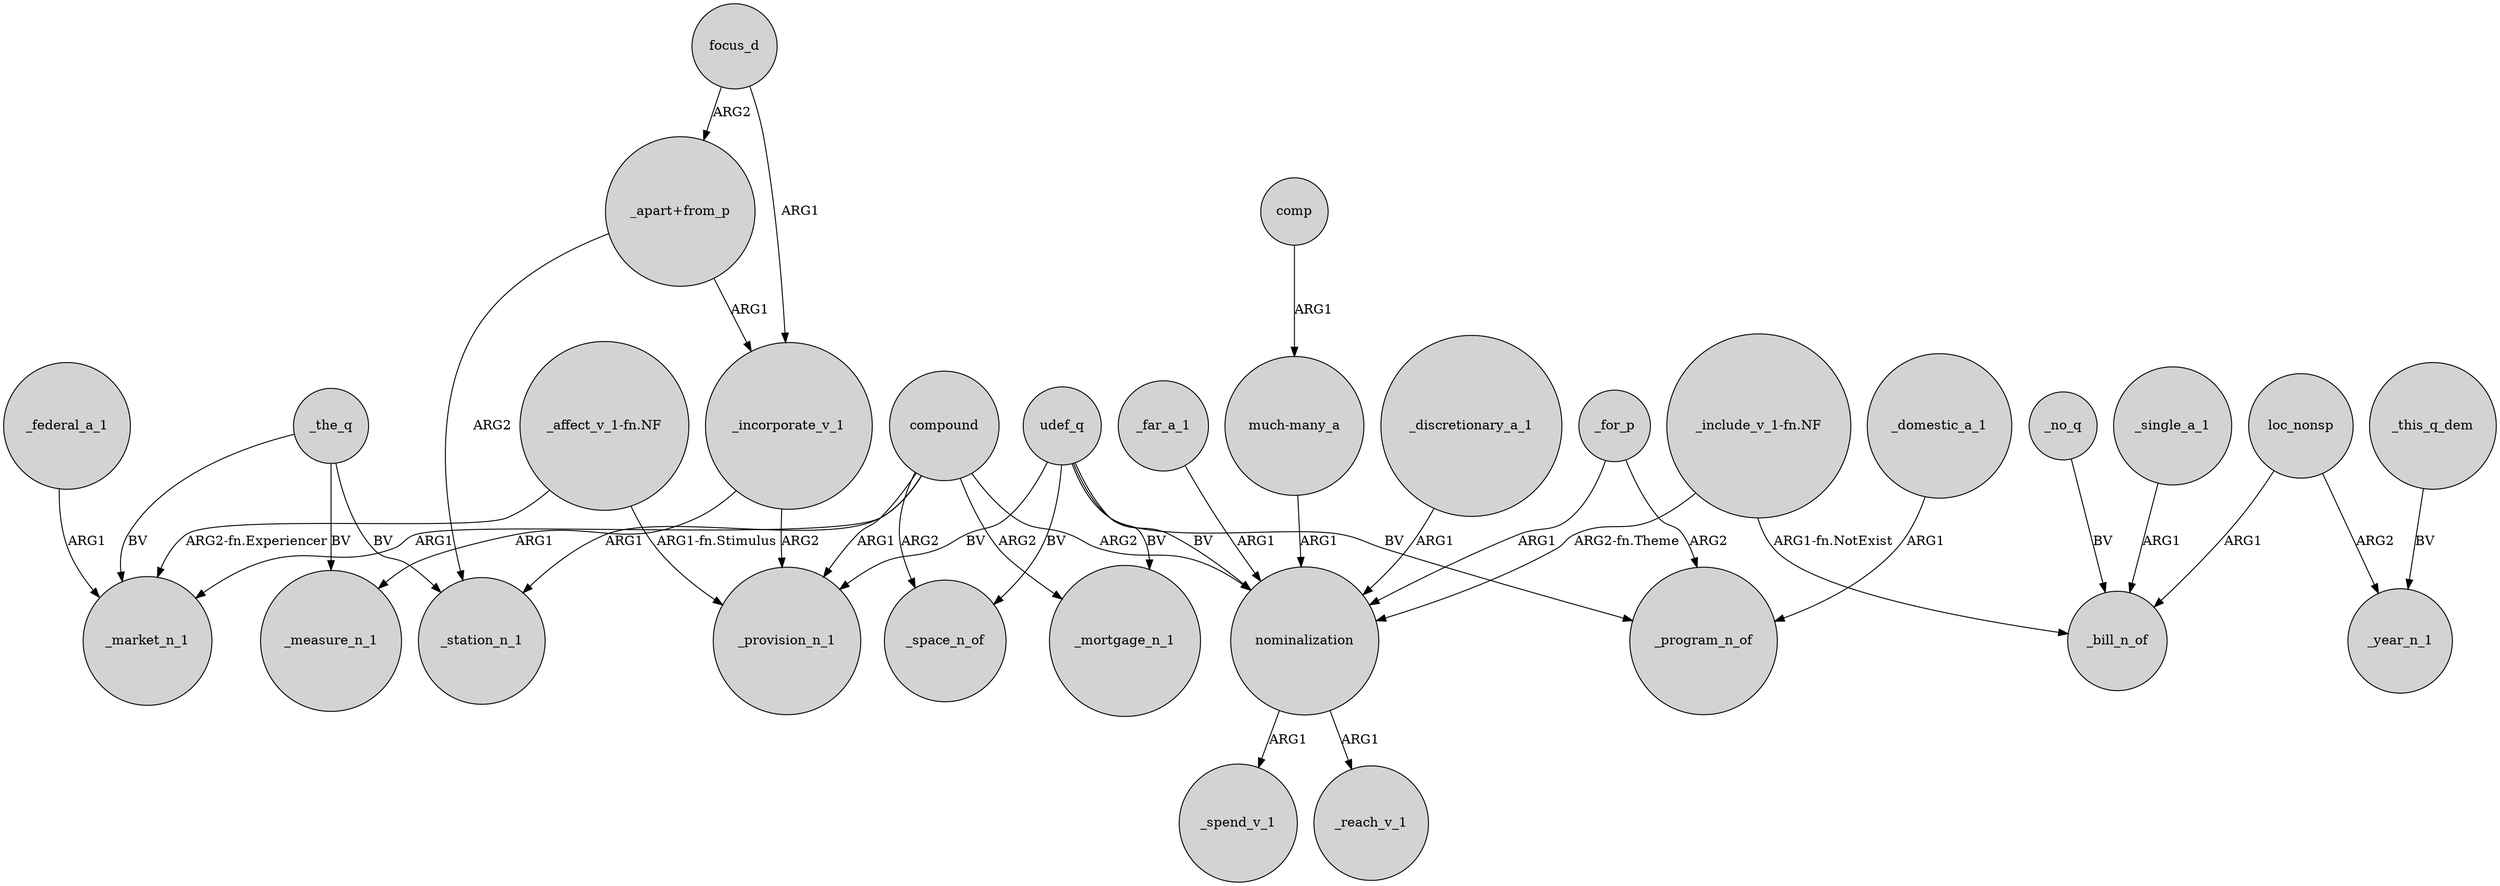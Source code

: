 digraph {
	node [shape=circle style=filled]
	_federal_a_1 -> _market_n_1 [label=ARG1]
	_the_q -> _measure_n_1 [label=BV]
	udef_q -> _mortgage_n_1 [label=BV]
	nominalization -> _spend_v_1 [label=ARG1]
	_discretionary_a_1 -> nominalization [label=ARG1]
	_far_a_1 -> nominalization [label=ARG1]
	"_apart+from_p" -> _station_n_1 [label=ARG2]
	loc_nonsp -> _bill_n_of [label=ARG1]
	compound -> _mortgage_n_1 [label=ARG2]
	udef_q -> _program_n_of [label=BV]
	"much-many_a" -> nominalization [label=ARG1]
	"_include_v_1-fn.NF" -> nominalization [label="ARG2-fn.Theme"]
	compound -> nominalization [label=ARG2]
	compound -> _space_n_of [label=ARG2]
	udef_q -> _provision_n_1 [label=BV]
	_the_q -> _station_n_1 [label=BV]
	_domestic_a_1 -> _program_n_of [label=ARG1]
	compound -> _provision_n_1 [label=ARG1]
	_no_q -> _bill_n_of [label=BV]
	compound -> _station_n_1 [label=ARG1]
	udef_q -> _space_n_of [label=BV]
	comp -> "much-many_a" [label=ARG1]
	_single_a_1 -> _bill_n_of [label=ARG1]
	loc_nonsp -> _year_n_1 [label=ARG2]
	"_include_v_1-fn.NF" -> _bill_n_of [label="ARG1-fn.NotExist"]
	udef_q -> nominalization [label=BV]
	"_affect_v_1-fn.NF" -> _provision_n_1 [label="ARG1-fn.Stimulus"]
	_for_p -> nominalization [label=ARG1]
	"_affect_v_1-fn.NF" -> _market_n_1 [label="ARG2-fn.Experiencer"]
	focus_d -> _incorporate_v_1 [label=ARG1]
	_incorporate_v_1 -> _provision_n_1 [label=ARG2]
	_for_p -> _program_n_of [label=ARG2]
	"_apart+from_p" -> _incorporate_v_1 [label=ARG1]
	compound -> _market_n_1 [label=ARG1]
	_incorporate_v_1 -> _measure_n_1 [label=ARG1]
	_the_q -> _market_n_1 [label=BV]
	focus_d -> "_apart+from_p" [label=ARG2]
	nominalization -> _reach_v_1 [label=ARG1]
	_this_q_dem -> _year_n_1 [label=BV]
}
